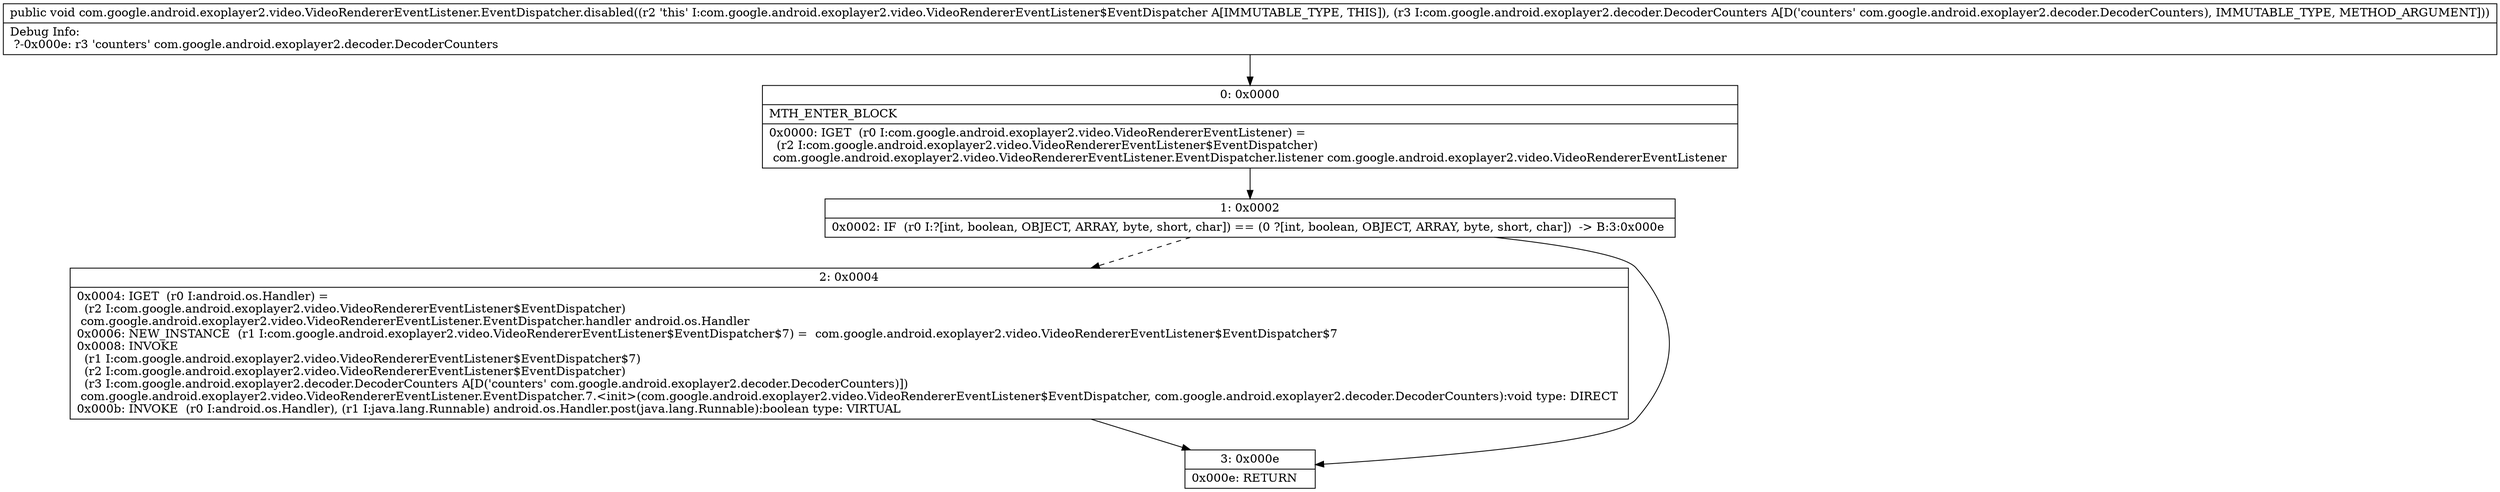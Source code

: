 digraph "CFG forcom.google.android.exoplayer2.video.VideoRendererEventListener.EventDispatcher.disabled(Lcom\/google\/android\/exoplayer2\/decoder\/DecoderCounters;)V" {
Node_0 [shape=record,label="{0\:\ 0x0000|MTH_ENTER_BLOCK\l|0x0000: IGET  (r0 I:com.google.android.exoplayer2.video.VideoRendererEventListener) = \l  (r2 I:com.google.android.exoplayer2.video.VideoRendererEventListener$EventDispatcher)\l com.google.android.exoplayer2.video.VideoRendererEventListener.EventDispatcher.listener com.google.android.exoplayer2.video.VideoRendererEventListener \l}"];
Node_1 [shape=record,label="{1\:\ 0x0002|0x0002: IF  (r0 I:?[int, boolean, OBJECT, ARRAY, byte, short, char]) == (0 ?[int, boolean, OBJECT, ARRAY, byte, short, char])  \-\> B:3:0x000e \l}"];
Node_2 [shape=record,label="{2\:\ 0x0004|0x0004: IGET  (r0 I:android.os.Handler) = \l  (r2 I:com.google.android.exoplayer2.video.VideoRendererEventListener$EventDispatcher)\l com.google.android.exoplayer2.video.VideoRendererEventListener.EventDispatcher.handler android.os.Handler \l0x0006: NEW_INSTANCE  (r1 I:com.google.android.exoplayer2.video.VideoRendererEventListener$EventDispatcher$7) =  com.google.android.exoplayer2.video.VideoRendererEventListener$EventDispatcher$7 \l0x0008: INVOKE  \l  (r1 I:com.google.android.exoplayer2.video.VideoRendererEventListener$EventDispatcher$7)\l  (r2 I:com.google.android.exoplayer2.video.VideoRendererEventListener$EventDispatcher)\l  (r3 I:com.google.android.exoplayer2.decoder.DecoderCounters A[D('counters' com.google.android.exoplayer2.decoder.DecoderCounters)])\l com.google.android.exoplayer2.video.VideoRendererEventListener.EventDispatcher.7.\<init\>(com.google.android.exoplayer2.video.VideoRendererEventListener$EventDispatcher, com.google.android.exoplayer2.decoder.DecoderCounters):void type: DIRECT \l0x000b: INVOKE  (r0 I:android.os.Handler), (r1 I:java.lang.Runnable) android.os.Handler.post(java.lang.Runnable):boolean type: VIRTUAL \l}"];
Node_3 [shape=record,label="{3\:\ 0x000e|0x000e: RETURN   \l}"];
MethodNode[shape=record,label="{public void com.google.android.exoplayer2.video.VideoRendererEventListener.EventDispatcher.disabled((r2 'this' I:com.google.android.exoplayer2.video.VideoRendererEventListener$EventDispatcher A[IMMUTABLE_TYPE, THIS]), (r3 I:com.google.android.exoplayer2.decoder.DecoderCounters A[D('counters' com.google.android.exoplayer2.decoder.DecoderCounters), IMMUTABLE_TYPE, METHOD_ARGUMENT]))  | Debug Info:\l  ?\-0x000e: r3 'counters' com.google.android.exoplayer2.decoder.DecoderCounters\l}"];
MethodNode -> Node_0;
Node_0 -> Node_1;
Node_1 -> Node_2[style=dashed];
Node_1 -> Node_3;
Node_2 -> Node_3;
}

